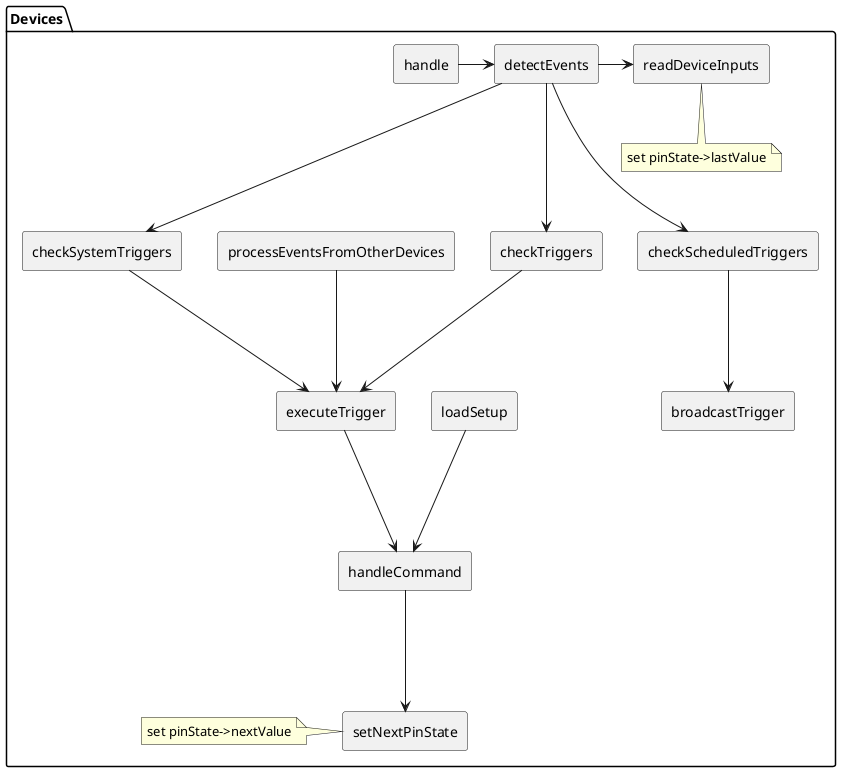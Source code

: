 @startuml
skinparam BackgroundColor transparent
skinparam componentStyle rectangle

package "Devices" {
  [loadSetup]
  [handleCommand]
  [setNextPinState]
  note left of setNextPinState
    set pinState->nextValue
  end note
  [checkSystemTriggers]
  [checkScheduledTriggers]
  [checkTriggers]
  [processEventsFromOtherDevices]
  [executeTrigger]
  [detectEvents]
  [broadcastTrigger]
  [handle]
  [readDeviceInputs] as readDeviceInputs
  note bottom of readDeviceInputs
    set pinState->lastValue
  end note
}

[handle] -> [detectEvents]
[detectEvents] ---> [checkTriggers]
[detectEvents] -> [readDeviceInputs]
[detectEvents] ---> [checkScheduledTriggers]
[detectEvents] ---> [checkSystemTriggers]
[checkScheduledTriggers] ---> [broadcastTrigger]
[processEventsFromOtherDevices] ---> [executeTrigger]
[loadSetup] ---> [handleCommand]
[checkTriggers] ---> [executeTrigger]
[checkSystemTriggers] ---> [executeTrigger]
[executeTrigger] ---> [handleCommand]
[handleCommand] ---> [setNextPinState]

@enduml

